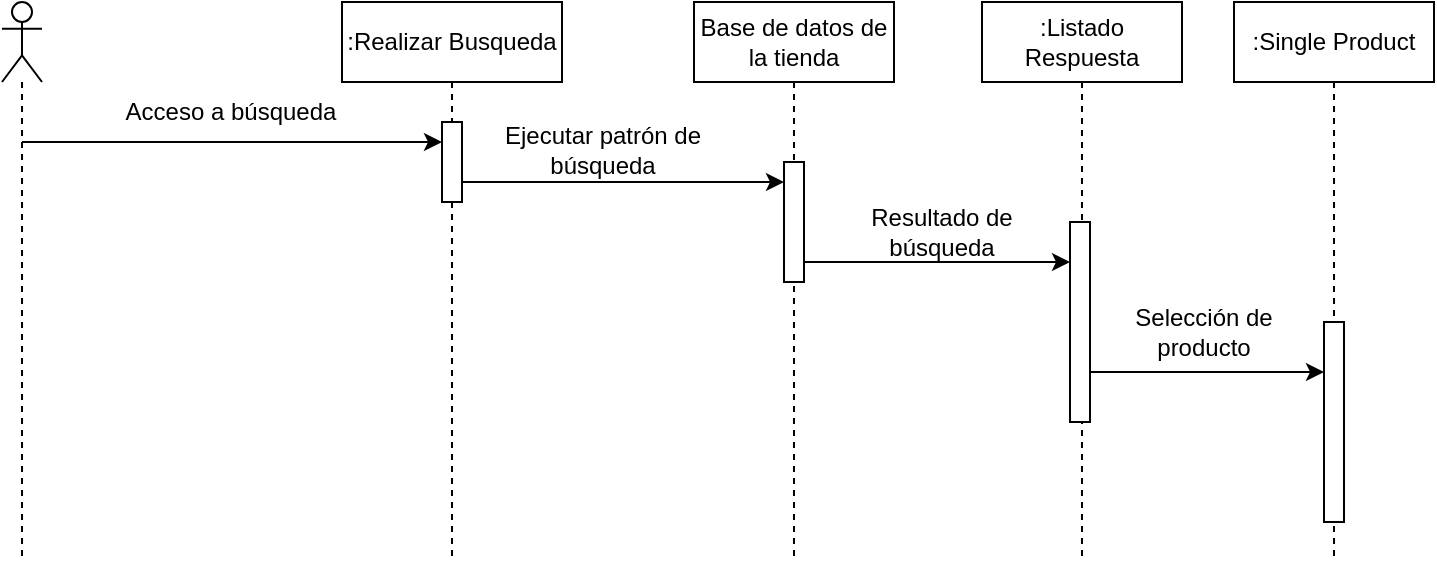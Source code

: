 <mxfile version="21.3.3" type="device">
  <diagram name="Página-1" id="As_zGKH7TZlCXdzUSuGZ">
    <mxGraphModel dx="4742" dy="-373" grid="1" gridSize="10" guides="1" tooltips="1" connect="1" arrows="1" fold="1" page="1" pageScale="1" pageWidth="827" pageHeight="1169" math="0" shadow="0">
      <root>
        <mxCell id="0" />
        <mxCell id="1" parent="0" />
        <mxCell id="_FOaf6VlmmrGsk4NCt8F-1" value=":Realizar Busqueda" style="shape=umlLifeline;perimeter=lifelinePerimeter;whiteSpace=wrap;html=1;container=1;dropTarget=0;collapsible=0;recursiveResize=0;outlineConnect=0;portConstraint=eastwest;newEdgeStyle={&quot;edgeStyle&quot;:&quot;elbowEdgeStyle&quot;,&quot;elbow&quot;:&quot;vertical&quot;,&quot;curved&quot;:0,&quot;rounded&quot;:0};" vertex="1" parent="1">
          <mxGeometry x="-3082" y="2120" width="110" height="280" as="geometry" />
        </mxCell>
        <mxCell id="_FOaf6VlmmrGsk4NCt8F-2" value="" style="html=1;points=[];perimeter=orthogonalPerimeter;outlineConnect=0;targetShapes=umlLifeline;portConstraint=eastwest;newEdgeStyle={&quot;edgeStyle&quot;:&quot;elbowEdgeStyle&quot;,&quot;elbow&quot;:&quot;vertical&quot;,&quot;curved&quot;:0,&quot;rounded&quot;:0};" vertex="1" parent="_FOaf6VlmmrGsk4NCt8F-1">
          <mxGeometry x="50" y="60" width="10" height="40" as="geometry" />
        </mxCell>
        <mxCell id="_FOaf6VlmmrGsk4NCt8F-3" style="edgeStyle=orthogonalEdgeStyle;rounded=0;orthogonalLoop=1;jettySize=auto;html=1;" edge="1" parent="1" source="_FOaf6VlmmrGsk4NCt8F-12" target="_FOaf6VlmmrGsk4NCt8F-2">
          <mxGeometry relative="1" as="geometry">
            <mxPoint x="-3242" y="2295.032" as="sourcePoint" />
            <Array as="points">
              <mxPoint x="-3112" y="2190" />
              <mxPoint x="-3112" y="2190" />
            </Array>
          </mxGeometry>
        </mxCell>
        <mxCell id="_FOaf6VlmmrGsk4NCt8F-4" value="Base de datos de la tienda" style="shape=umlLifeline;perimeter=lifelinePerimeter;whiteSpace=wrap;html=1;container=1;dropTarget=0;collapsible=0;recursiveResize=0;outlineConnect=0;portConstraint=eastwest;newEdgeStyle={&quot;edgeStyle&quot;:&quot;elbowEdgeStyle&quot;,&quot;elbow&quot;:&quot;vertical&quot;,&quot;curved&quot;:0,&quot;rounded&quot;:0};" vertex="1" parent="1">
          <mxGeometry x="-2906" y="2120" width="100" height="280" as="geometry" />
        </mxCell>
        <mxCell id="_FOaf6VlmmrGsk4NCt8F-5" value="" style="html=1;points=[];perimeter=orthogonalPerimeter;outlineConnect=0;targetShapes=umlLifeline;portConstraint=eastwest;newEdgeStyle={&quot;edgeStyle&quot;:&quot;elbowEdgeStyle&quot;,&quot;elbow&quot;:&quot;vertical&quot;,&quot;curved&quot;:0,&quot;rounded&quot;:0};" vertex="1" parent="_FOaf6VlmmrGsk4NCt8F-4">
          <mxGeometry x="45" y="80" width="10" height="60" as="geometry" />
        </mxCell>
        <mxCell id="_FOaf6VlmmrGsk4NCt8F-6" style="edgeStyle=elbowEdgeStyle;rounded=0;orthogonalLoop=1;jettySize=auto;html=1;elbow=vertical;curved=0;" edge="1" parent="1" source="_FOaf6VlmmrGsk4NCt8F-2" target="_FOaf6VlmmrGsk4NCt8F-5">
          <mxGeometry relative="1" as="geometry">
            <Array as="points">
              <mxPoint x="-2952" y="2210" />
            </Array>
          </mxGeometry>
        </mxCell>
        <mxCell id="_FOaf6VlmmrGsk4NCt8F-7" value="Acceso a búsqueda" style="text;html=1;strokeColor=none;fillColor=none;align=center;verticalAlign=middle;whiteSpace=wrap;rounded=0;" vertex="1" parent="1">
          <mxGeometry x="-3208.5" y="2160" width="141" height="30" as="geometry" />
        </mxCell>
        <mxCell id="_FOaf6VlmmrGsk4NCt8F-8" value="Ejecutar patrón de búsqueda" style="text;html=1;strokeColor=none;fillColor=none;align=center;verticalAlign=middle;whiteSpace=wrap;rounded=0;" vertex="1" parent="1">
          <mxGeometry x="-3022" y="2179" width="141" height="30" as="geometry" />
        </mxCell>
        <mxCell id="_FOaf6VlmmrGsk4NCt8F-9" value=":Listado Respuesta" style="shape=umlLifeline;perimeter=lifelinePerimeter;whiteSpace=wrap;html=1;container=1;dropTarget=0;collapsible=0;recursiveResize=0;outlineConnect=0;portConstraint=eastwest;newEdgeStyle={&quot;edgeStyle&quot;:&quot;elbowEdgeStyle&quot;,&quot;elbow&quot;:&quot;vertical&quot;,&quot;curved&quot;:0,&quot;rounded&quot;:0};" vertex="1" parent="1">
          <mxGeometry x="-2762" y="2120" width="100" height="280" as="geometry" />
        </mxCell>
        <mxCell id="_FOaf6VlmmrGsk4NCt8F-10" value="" style="html=1;points=[];perimeter=orthogonalPerimeter;outlineConnect=0;targetShapes=umlLifeline;portConstraint=eastwest;newEdgeStyle={&quot;edgeStyle&quot;:&quot;elbowEdgeStyle&quot;,&quot;elbow&quot;:&quot;vertical&quot;,&quot;curved&quot;:0,&quot;rounded&quot;:0};" vertex="1" parent="_FOaf6VlmmrGsk4NCt8F-9">
          <mxGeometry x="44" y="110" width="10" height="100" as="geometry" />
        </mxCell>
        <mxCell id="_FOaf6VlmmrGsk4NCt8F-11" value="Resultado de búsqueda" style="text;html=1;strokeColor=none;fillColor=none;align=center;verticalAlign=middle;whiteSpace=wrap;rounded=0;" vertex="1" parent="1">
          <mxGeometry x="-2832" y="2220" width="100" height="30" as="geometry" />
        </mxCell>
        <mxCell id="_FOaf6VlmmrGsk4NCt8F-12" value="" style="shape=umlLifeline;perimeter=lifelinePerimeter;whiteSpace=wrap;html=1;container=1;dropTarget=0;collapsible=0;recursiveResize=0;outlineConnect=0;portConstraint=eastwest;newEdgeStyle={&quot;edgeStyle&quot;:&quot;elbowEdgeStyle&quot;,&quot;elbow&quot;:&quot;vertical&quot;,&quot;curved&quot;:0,&quot;rounded&quot;:0};participant=umlActor;" vertex="1" parent="1">
          <mxGeometry x="-3252" y="2120" width="20" height="280" as="geometry" />
        </mxCell>
        <mxCell id="_FOaf6VlmmrGsk4NCt8F-13" style="edgeStyle=elbowEdgeStyle;rounded=0;orthogonalLoop=1;jettySize=auto;html=1;elbow=vertical;curved=0;" edge="1" parent="1" source="_FOaf6VlmmrGsk4NCt8F-5" target="_FOaf6VlmmrGsk4NCt8F-10">
          <mxGeometry relative="1" as="geometry">
            <mxPoint x="-2792" y="2240" as="targetPoint" />
            <Array as="points">
              <mxPoint x="-2802" y="2250" />
            </Array>
          </mxGeometry>
        </mxCell>
        <mxCell id="_FOaf6VlmmrGsk4NCt8F-14" value=":Single Product" style="shape=umlLifeline;perimeter=lifelinePerimeter;whiteSpace=wrap;html=1;container=1;dropTarget=0;collapsible=0;recursiveResize=0;outlineConnect=0;portConstraint=eastwest;newEdgeStyle={&quot;edgeStyle&quot;:&quot;elbowEdgeStyle&quot;,&quot;elbow&quot;:&quot;vertical&quot;,&quot;curved&quot;:0,&quot;rounded&quot;:0};" vertex="1" parent="1">
          <mxGeometry x="-2636" y="2120" width="100" height="280" as="geometry" />
        </mxCell>
        <mxCell id="_FOaf6VlmmrGsk4NCt8F-15" value="" style="html=1;points=[];perimeter=orthogonalPerimeter;outlineConnect=0;targetShapes=umlLifeline;portConstraint=eastwest;newEdgeStyle={&quot;edgeStyle&quot;:&quot;elbowEdgeStyle&quot;,&quot;elbow&quot;:&quot;vertical&quot;,&quot;curved&quot;:0,&quot;rounded&quot;:0};" vertex="1" parent="_FOaf6VlmmrGsk4NCt8F-14">
          <mxGeometry x="45" y="160" width="10" height="100" as="geometry" />
        </mxCell>
        <mxCell id="_FOaf6VlmmrGsk4NCt8F-16" value="Selección de producto" style="text;html=1;strokeColor=none;fillColor=none;align=center;verticalAlign=middle;whiteSpace=wrap;rounded=0;" vertex="1" parent="1">
          <mxGeometry x="-2696" y="2270" width="90" height="30" as="geometry" />
        </mxCell>
        <mxCell id="_FOaf6VlmmrGsk4NCt8F-17" style="edgeStyle=elbowEdgeStyle;rounded=0;orthogonalLoop=1;jettySize=auto;html=1;elbow=vertical;curved=0;" edge="1" parent="1" source="_FOaf6VlmmrGsk4NCt8F-10" target="_FOaf6VlmmrGsk4NCt8F-15">
          <mxGeometry relative="1" as="geometry" />
        </mxCell>
      </root>
    </mxGraphModel>
  </diagram>
</mxfile>
